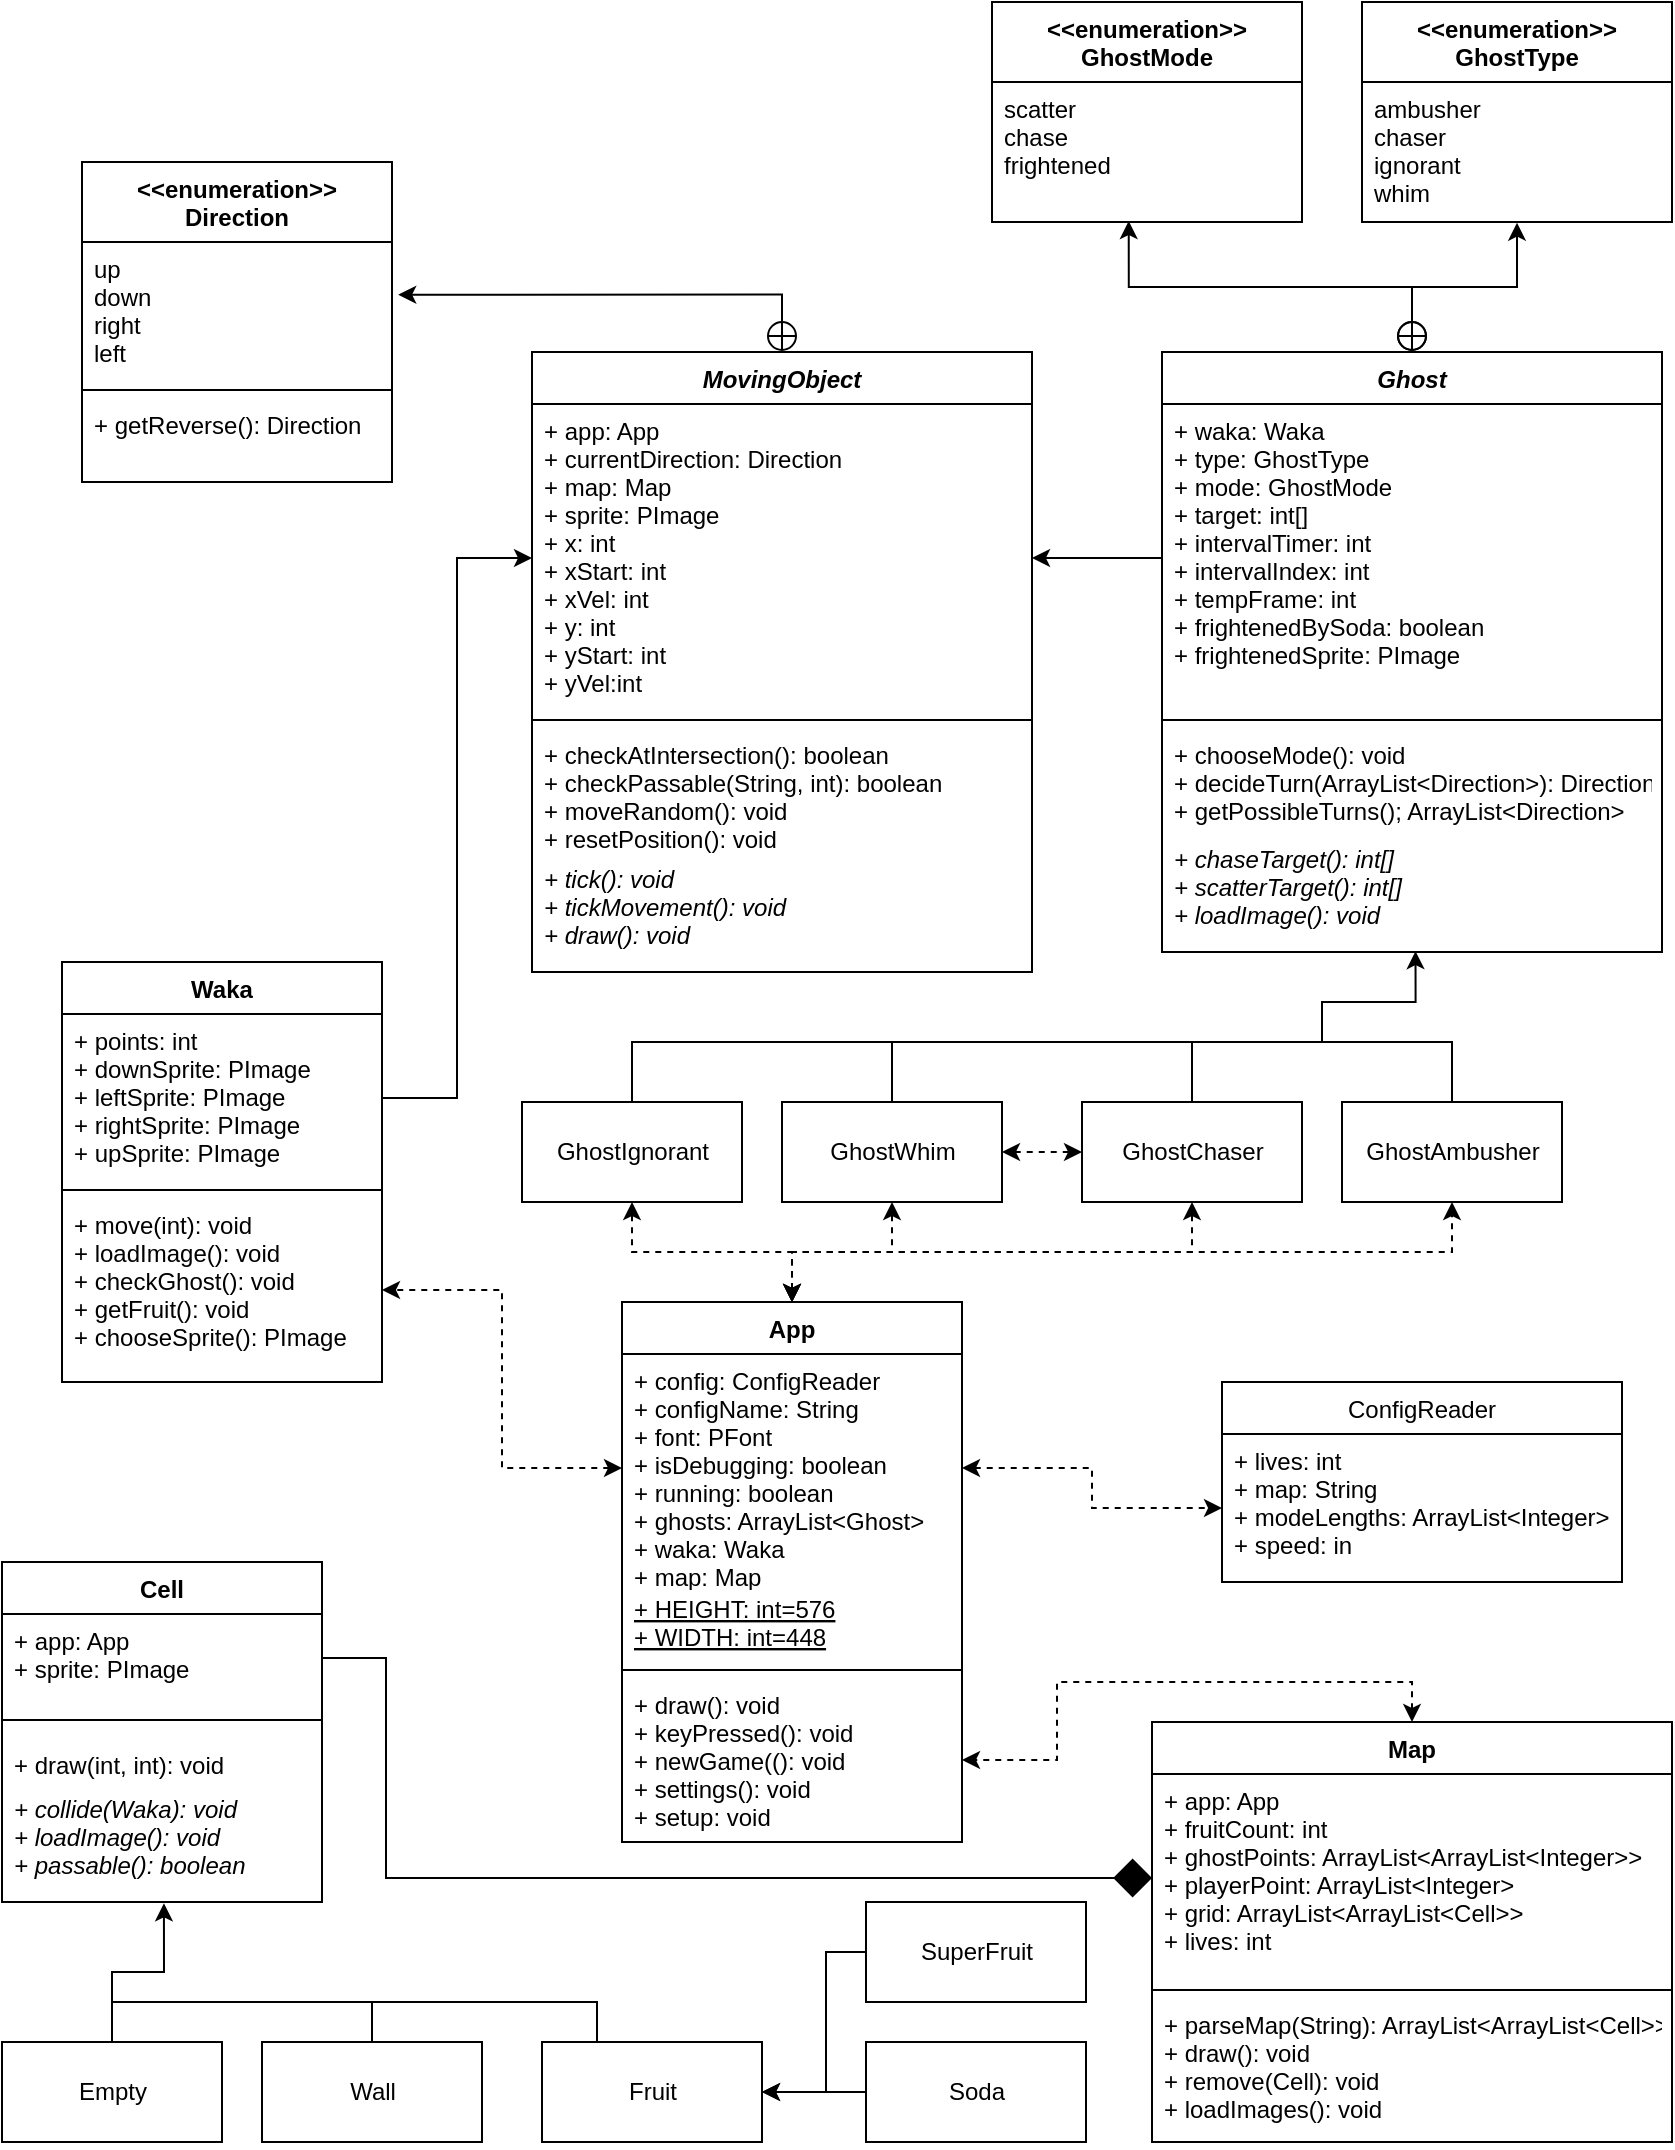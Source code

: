 <mxfile version="13.6.5">
    <diagram id="FBvctqEFa5349peKQnd4" name="Page-1">
        <mxGraphModel dx="1204" dy="1599" grid="1" gridSize="10" guides="1" tooltips="1" connect="1" arrows="1" fold="1" page="1" pageScale="1" pageWidth="850" pageHeight="1100" math="0" shadow="0">
            <root>
                <mxCell id="0"/>
                <mxCell id="1" parent="0"/>
                <mxCell id="110" style="edgeStyle=orthogonalEdgeStyle;rounded=0;orthogonalLoop=1;jettySize=auto;html=1;exitX=0.5;exitY=0;exitDx=0;exitDy=0;dashed=1;startArrow=classic;startFill=1;endArrow=classic;endFill=1;entryX=0.5;entryY=1;entryDx=0;entryDy=0;" parent="1" source="2" target="56" edge="1">
                    <mxGeometry relative="1" as="geometry"/>
                </mxCell>
                <mxCell id="82" style="edgeStyle=orthogonalEdgeStyle;rounded=0;orthogonalLoop=1;jettySize=auto;html=1;exitX=0.5;exitY=0;exitDx=0;exitDy=0;startArrow=classic;startFill=1;endArrow=classic;endFill=1;dashed=1;entryX=1;entryY=0.5;entryDx=0;entryDy=0;" parent="1" source="17" target="5" edge="1">
                    <mxGeometry relative="1" as="geometry">
                        <mxPoint x="358" y="-308" as="targetPoint"/>
                    </mxGeometry>
                </mxCell>
                <mxCell id="52" value="GhostAmbusher" style="html=1;" parent="1" vertex="1">
                    <mxGeometry x="678" y="-530" width="110" height="50" as="geometry"/>
                </mxCell>
                <mxCell id="54" value="GhostChaser" style="html=1;" parent="1" vertex="1">
                    <mxGeometry x="548" y="-530" width="110" height="50" as="geometry"/>
                </mxCell>
                <mxCell id="101" style="edgeStyle=orthogonalEdgeStyle;rounded=0;orthogonalLoop=1;jettySize=auto;html=1;exitX=0.5;exitY=0;exitDx=0;exitDy=0;startArrow=none;startFill=0;endArrow=classic;endFill=1;entryX=0.507;entryY=0.993;entryDx=0;entryDy=0;entryPerimeter=0;" parent="1" source="55" target="106" edge="1">
                    <mxGeometry relative="1" as="geometry">
                        <Array as="points">
                            <mxPoint x="323" y="-560"/>
                            <mxPoint x="668" y="-560"/>
                            <mxPoint x="668" y="-580"/>
                            <mxPoint x="715" y="-580"/>
                        </Array>
                    </mxGeometry>
                </mxCell>
                <mxCell id="55" value="GhostIgnorant" style="html=1;" parent="1" vertex="1">
                    <mxGeometry x="268" y="-530" width="110" height="50" as="geometry"/>
                </mxCell>
                <mxCell id="117" style="edgeStyle=orthogonalEdgeStyle;rounded=0;orthogonalLoop=1;jettySize=auto;html=1;exitX=1;exitY=0.5;exitDx=0;exitDy=0;entryX=0;entryY=0.5;entryDx=0;entryDy=0;dashed=1;startArrow=classic;startFill=1;endArrow=classic;endFill=1;" parent="1" source="56" target="54" edge="1">
                    <mxGeometry relative="1" as="geometry"/>
                </mxCell>
                <mxCell id="56" value="GhostWhim" style="html=1;" parent="1" vertex="1">
                    <mxGeometry x="398" y="-530" width="110" height="50" as="geometry"/>
                </mxCell>
                <mxCell id="80" style="edgeStyle=orthogonalEdgeStyle;rounded=0;orthogonalLoop=1;jettySize=auto;html=1;exitX=0.5;exitY=0;exitDx=0;exitDy=0;endArrow=classic;endFill=1;startArrow=circlePlus;startFill=0;entryX=0.441;entryY=0.993;entryDx=0;entryDy=0;entryPerimeter=0;" parent="1" source="35" target="71" edge="1">
                    <mxGeometry relative="1" as="geometry">
                        <mxPoint x="588" y="-900" as="targetPoint"/>
                    </mxGeometry>
                </mxCell>
                <mxCell id="81" style="edgeStyle=orthogonalEdgeStyle;rounded=0;orthogonalLoop=1;jettySize=auto;html=1;entryX=0.5;entryY=1.005;entryDx=0;entryDy=0;entryPerimeter=0;startArrow=circlePlus;startFill=0;endArrow=classic;endFill=1;" parent="1" source="35" target="79" edge="1">
                    <mxGeometry relative="1" as="geometry"/>
                </mxCell>
                <mxCell id="103" style="edgeStyle=orthogonalEdgeStyle;rounded=0;orthogonalLoop=1;jettySize=auto;html=1;exitX=0.5;exitY=0;exitDx=0;exitDy=0;entryX=0.5;entryY=0;entryDx=0;entryDy=0;startArrow=none;startFill=0;endArrow=none;endFill=0;" parent="1" source="55" target="56" edge="1">
                    <mxGeometry relative="1" as="geometry">
                        <Array as="points">
                            <mxPoint x="323" y="-560"/>
                            <mxPoint x="453" y="-560"/>
                        </Array>
                    </mxGeometry>
                </mxCell>
                <mxCell id="104" style="edgeStyle=orthogonalEdgeStyle;rounded=0;orthogonalLoop=1;jettySize=auto;html=1;exitX=0.5;exitY=0;exitDx=0;exitDy=0;entryX=0.5;entryY=0;entryDx=0;entryDy=0;startArrow=none;startFill=0;endArrow=none;endFill=0;" parent="1" source="55" target="54" edge="1">
                    <mxGeometry relative="1" as="geometry">
                        <Array as="points">
                            <mxPoint x="323" y="-560"/>
                            <mxPoint x="603" y="-560"/>
                        </Array>
                    </mxGeometry>
                </mxCell>
                <mxCell id="105" style="edgeStyle=orthogonalEdgeStyle;rounded=0;orthogonalLoop=1;jettySize=auto;html=1;exitX=0.5;exitY=0;exitDx=0;exitDy=0;entryX=0.5;entryY=0;entryDx=0;entryDy=0;startArrow=none;startFill=0;endArrow=none;endFill=0;" parent="1" source="55" target="52" edge="1">
                    <mxGeometry relative="1" as="geometry">
                        <Array as="points">
                            <mxPoint x="323" y="-560"/>
                            <mxPoint x="733" y="-560"/>
                        </Array>
                    </mxGeometry>
                </mxCell>
                <mxCell id="107" style="edgeStyle=orthogonalEdgeStyle;rounded=0;orthogonalLoop=1;jettySize=auto;html=1;exitX=1;exitY=0.5;exitDx=0;exitDy=0;startArrow=none;startFill=0;endArrow=classic;endFill=1;" parent="1" source="32" target="7" edge="1">
                    <mxGeometry relative="1" as="geometry"/>
                </mxCell>
                <mxCell id="109" style="edgeStyle=orthogonalEdgeStyle;rounded=0;orthogonalLoop=1;jettySize=auto;html=1;exitX=1;exitY=0.5;exitDx=0;exitDy=0;entryX=0;entryY=0.5;entryDx=0;entryDy=0;startArrow=classic;startFill=1;endArrow=classic;endFill=1;dashed=1;" parent="1" source="3" target="44" edge="1">
                    <mxGeometry relative="1" as="geometry"/>
                </mxCell>
                <mxCell id="113" style="edgeStyle=orthogonalEdgeStyle;rounded=0;orthogonalLoop=1;jettySize=auto;html=1;exitX=0.5;exitY=0;exitDx=0;exitDy=0;dashed=1;startArrow=classic;startFill=1;endArrow=classic;endFill=1;entryX=0.5;entryY=1;entryDx=0;entryDy=0;" parent="1" source="2" target="55" edge="1">
                    <mxGeometry relative="1" as="geometry"/>
                </mxCell>
                <mxCell id="114" style="edgeStyle=orthogonalEdgeStyle;rounded=0;orthogonalLoop=1;jettySize=auto;html=1;exitX=0.5;exitY=0;exitDx=0;exitDy=0;dashed=1;startArrow=classic;startFill=1;endArrow=classic;endFill=1;entryX=0.5;entryY=1;entryDx=0;entryDy=0;" parent="1" source="2" target="54" edge="1">
                    <mxGeometry relative="1" as="geometry"/>
                </mxCell>
                <mxCell id="115" style="edgeStyle=orthogonalEdgeStyle;rounded=0;orthogonalLoop=1;jettySize=auto;html=1;exitX=0.5;exitY=0;exitDx=0;exitDy=0;dashed=1;startArrow=classic;startFill=1;endArrow=classic;endFill=1;entryX=0.5;entryY=1;entryDx=0;entryDy=0;" parent="1" source="2" target="52" edge="1">
                    <mxGeometry relative="1" as="geometry"/>
                </mxCell>
                <mxCell id="116" style="edgeStyle=orthogonalEdgeStyle;rounded=0;orthogonalLoop=1;jettySize=auto;html=1;exitX=0;exitY=0.5;exitDx=0;exitDy=0;entryX=1;entryY=0.5;entryDx=0;entryDy=0;dashed=1;startArrow=classic;startFill=1;endArrow=classic;endFill=1;" parent="1" source="3" target="34" edge="1">
                    <mxGeometry relative="1" as="geometry"/>
                </mxCell>
                <mxCell id="132" style="edgeStyle=orthogonalEdgeStyle;rounded=0;orthogonalLoop=1;jettySize=auto;html=1;exitX=0.5;exitY=0;exitDx=0;exitDy=0;startArrow=none;startFill=0;endArrow=classic;endFill=1;endSize=6;entryX=0.506;entryY=1.011;entryDx=0;entryDy=0;entryPerimeter=0;" parent="1" source="126" target="125" edge="1">
                    <mxGeometry relative="1" as="geometry">
                        <mxPoint x="138" y="-120" as="targetPoint"/>
                    </mxGeometry>
                </mxCell>
                <mxCell id="126" value="Empty" style="html=1;" parent="1" vertex="1">
                    <mxGeometry x="8" y="-60" width="110" height="50" as="geometry"/>
                </mxCell>
                <mxCell id="127" value="Wall" style="html=1;" parent="1" vertex="1">
                    <mxGeometry x="138" y="-60" width="110" height="50" as="geometry"/>
                </mxCell>
                <mxCell id="138" style="edgeStyle=orthogonalEdgeStyle;rounded=0;orthogonalLoop=1;jettySize=auto;html=1;exitX=1;exitY=0.5;exitDx=0;exitDy=0;entryX=0;entryY=0.5;entryDx=0;entryDy=0;startArrow=classic;startFill=1;endArrow=none;endFill=0;endSize=6;fontColor=#f0f0f0;" parent="1" source="128" target="129" edge="1">
                    <mxGeometry relative="1" as="geometry">
                        <Array as="points">
                            <mxPoint x="420" y="-35"/>
                            <mxPoint x="420" y="-105"/>
                        </Array>
                    </mxGeometry>
                </mxCell>
                <mxCell id="128" value="Fruit" style="html=1;" parent="1" vertex="1">
                    <mxGeometry x="278" y="-60" width="110" height="50" as="geometry"/>
                </mxCell>
                <mxCell id="129" value="SuperFruit" style="html=1;" parent="1" vertex="1">
                    <mxGeometry x="440" y="-130" width="110" height="50" as="geometry"/>
                </mxCell>
                <mxCell id="130" value="Soda" style="html=1;" parent="1" vertex="1">
                    <mxGeometry x="440" y="-60" width="110" height="50" as="geometry"/>
                </mxCell>
                <mxCell id="133" style="edgeStyle=orthogonalEdgeStyle;rounded=0;orthogonalLoop=1;jettySize=auto;html=1;exitX=0.5;exitY=0;exitDx=0;exitDy=0;startArrow=none;startFill=0;endArrow=none;endFill=0;endSize=6;entryX=0.5;entryY=0;entryDx=0;entryDy=0;" parent="1" source="126" target="127" edge="1">
                    <mxGeometry relative="1" as="geometry">
                        <mxPoint x="138" y="-120" as="targetPoint"/>
                    </mxGeometry>
                </mxCell>
                <mxCell id="134" style="edgeStyle=orthogonalEdgeStyle;rounded=0;orthogonalLoop=1;jettySize=auto;html=1;exitX=0.5;exitY=0;exitDx=0;exitDy=0;startArrow=none;startFill=0;endArrow=none;endFill=0;endSize=6;entryX=0.25;entryY=0;entryDx=0;entryDy=0;" parent="1" source="126" target="128" edge="1">
                    <mxGeometry relative="1" as="geometry">
                        <mxPoint x="138" y="-120" as="targetPoint"/>
                    </mxGeometry>
                </mxCell>
                <mxCell id="43" value="ConfigReader" style="swimlane;fontStyle=0;childLayout=stackLayout;horizontal=1;startSize=26;fillColor=none;horizontalStack=0;resizeParent=1;resizeParentMax=0;resizeLast=0;collapsible=1;marginBottom=0;" parent="1" vertex="1">
                    <mxGeometry x="618" y="-390" width="200" height="100" as="geometry"/>
                </mxCell>
                <mxCell id="44" value="+ lives: int&#10;+ map: String&#10;+ modeLengths: ArrayList&lt;Integer&gt;&#10;+ speed: in" style="text;strokeColor=none;fillColor=none;align=left;verticalAlign=top;spacingLeft=4;spacingRight=4;overflow=hidden;rotatable=0;points=[[0,0.5],[1,0.5]];portConstraint=eastwest;" parent="43" vertex="1">
                    <mxGeometry y="26" width="200" height="74" as="geometry"/>
                </mxCell>
                <mxCell id="137" style="edgeStyle=orthogonalEdgeStyle;rounded=0;orthogonalLoop=1;jettySize=auto;html=1;exitX=0.5;exitY=0;exitDx=0;exitDy=0;entryX=1.02;entryY=0.376;entryDx=0;entryDy=0;entryPerimeter=0;startArrow=circlePlus;startFill=0;endArrow=classic;endFill=1;endSize=6;" parent="1" source="6" target="67" edge="1">
                    <mxGeometry relative="1" as="geometry"/>
                </mxCell>
                <mxCell id="31" value="Waka" style="swimlane;fontStyle=1;align=center;verticalAlign=top;childLayout=stackLayout;horizontal=1;startSize=26;horizontalStack=0;resizeParent=1;resizeParentMax=0;resizeLast=0;collapsible=1;marginBottom=0;" parent="1" vertex="1">
                    <mxGeometry x="38" y="-600" width="160" height="210" as="geometry"/>
                </mxCell>
                <mxCell id="32" value="+ points: int&#10;+ downSprite: PImage&#10;+ leftSprite: PImage&#10;+ rightSprite: PImage&#10;+ upSprite: PImage&#10;" style="text;strokeColor=none;fillColor=none;align=left;verticalAlign=top;spacingLeft=4;spacingRight=4;overflow=hidden;rotatable=0;points=[[0,0.5],[1,0.5]];portConstraint=eastwest;" parent="31" vertex="1">
                    <mxGeometry y="26" width="160" height="84" as="geometry"/>
                </mxCell>
                <mxCell id="33" value="" style="line;strokeWidth=1;fillColor=none;align=left;verticalAlign=middle;spacingTop=-1;spacingLeft=3;spacingRight=3;rotatable=0;labelPosition=right;points=[];portConstraint=eastwest;" parent="31" vertex="1">
                    <mxGeometry y="110" width="160" height="8" as="geometry"/>
                </mxCell>
                <mxCell id="34" value="+ move(int): void&#10;+ loadImage(): void&#10;+ checkGhost(): void&#10;+ getFruit(): void&#10;+ chooseSprite(): PImage&#10;" style="text;strokeColor=none;fillColor=none;align=left;verticalAlign=top;spacingLeft=4;spacingRight=4;overflow=hidden;rotatable=0;points=[[0,0.5],[1,0.5]];portConstraint=eastwest;" parent="31" vertex="1">
                    <mxGeometry y="118" width="160" height="92" as="geometry"/>
                </mxCell>
                <mxCell id="118" value="Cell" style="swimlane;fontStyle=1;align=center;verticalAlign=top;childLayout=stackLayout;horizontal=1;startSize=26;horizontalStack=0;resizeParent=1;resizeParentMax=0;resizeLast=0;collapsible=1;marginBottom=0;" parent="1" vertex="1">
                    <mxGeometry x="8" y="-300" width="160" height="170" as="geometry"/>
                </mxCell>
                <mxCell id="119" value="+ app: App&#10;+ sprite: PImage" style="text;strokeColor=none;fillColor=none;align=left;verticalAlign=top;spacingLeft=4;spacingRight=4;overflow=hidden;rotatable=0;points=[[0,0.5],[1,0.5]];portConstraint=eastwest;" parent="118" vertex="1">
                    <mxGeometry y="26" width="160" height="44" as="geometry"/>
                </mxCell>
                <mxCell id="120" value="" style="line;strokeWidth=1;fillColor=none;align=left;verticalAlign=middle;spacingTop=-1;spacingLeft=3;spacingRight=3;rotatable=0;labelPosition=right;points=[];portConstraint=eastwest;" parent="118" vertex="1">
                    <mxGeometry y="70" width="160" height="18" as="geometry"/>
                </mxCell>
                <mxCell id="121" value="+ draw(int, int): void&#10;" style="text;strokeColor=none;fillColor=none;align=left;verticalAlign=top;spacingLeft=4;spacingRight=4;overflow=hidden;rotatable=0;points=[[0,0.5],[1,0.5]];portConstraint=eastwest;" parent="118" vertex="1">
                    <mxGeometry y="88" width="160" height="22" as="geometry"/>
                </mxCell>
                <mxCell id="125" value="+ collide(Waka): void&#10;+ loadImage(): void&#10;+ passable(): boolean" style="text;strokeColor=none;fillColor=none;align=left;verticalAlign=top;spacingLeft=4;spacingRight=4;overflow=hidden;rotatable=0;points=[[0,0.5],[1,0.5]];portConstraint=eastwest;fontStyle=2;" parent="118" vertex="1">
                    <mxGeometry y="110" width="160" height="60" as="geometry"/>
                </mxCell>
                <mxCell id="35" value="Ghost" style="swimlane;fontStyle=3;align=center;verticalAlign=top;childLayout=stackLayout;horizontal=1;startSize=26;horizontalStack=0;resizeParent=1;resizeParentMax=0;resizeLast=0;collapsible=1;marginBottom=0;" parent="1" vertex="1">
                    <mxGeometry x="588" y="-905" width="250" height="300" as="geometry"/>
                </mxCell>
                <mxCell id="36" value="+ waka: Waka&#10;+ type: GhostType&#10;+ mode: GhostMode&#10;+ target: int[]&#10;+ intervalTimer: int&#10;+ intervalIndex: int&#10;+ tempFrame: int&#10;+ frightenedBySoda: boolean&#10;+ frightenedSprite: PImage" style="text;strokeColor=none;fillColor=none;align=left;verticalAlign=top;spacingLeft=4;spacingRight=4;overflow=hidden;rotatable=0;points=[[0,0.5],[1,0.5]];portConstraint=eastwest;" parent="35" vertex="1">
                    <mxGeometry y="26" width="250" height="154" as="geometry"/>
                </mxCell>
                <mxCell id="37" value="" style="line;strokeWidth=1;fillColor=none;align=left;verticalAlign=middle;spacingTop=-1;spacingLeft=3;spacingRight=3;rotatable=0;labelPosition=right;points=[];portConstraint=eastwest;" parent="35" vertex="1">
                    <mxGeometry y="180" width="250" height="8" as="geometry"/>
                </mxCell>
                <mxCell id="38" value="+ chooseMode(): void&#10;+ decideTurn(ArrayList&lt;Direction&gt;): Direction&#10;+ getPossibleTurns(); ArrayList&lt;Direction&gt;&#10;" style="text;strokeColor=none;fillColor=none;align=left;verticalAlign=top;spacingLeft=4;spacingRight=4;overflow=hidden;rotatable=0;points=[[0,0.5],[1,0.5]];portConstraint=eastwest;" parent="35" vertex="1">
                    <mxGeometry y="188" width="250" height="52" as="geometry"/>
                </mxCell>
                <mxCell id="106" value="+ chaseTarget(): int[]&#10;+ scatterTarget(): int[]&#10;+ loadImage(): void" style="text;strokeColor=none;fillColor=none;align=left;verticalAlign=top;spacingLeft=4;spacingRight=4;overflow=hidden;rotatable=0;points=[[0,0.5],[1,0.5]];portConstraint=eastwest;fontStyle=2;" parent="35" vertex="1">
                    <mxGeometry y="240" width="250" height="60" as="geometry"/>
                </mxCell>
                <mxCell id="78" value="&lt;&lt;enumeration&gt;&gt;&#10;GhostType" style="swimlane;fontStyle=1;align=center;verticalAlign=top;childLayout=stackLayout;horizontal=1;startSize=40;horizontalStack=0;resizeParent=1;resizeParentMax=0;resizeLast=0;collapsible=1;marginBottom=0;" parent="1" vertex="1">
                    <mxGeometry x="688" y="-1080" width="155" height="110" as="geometry">
                        <mxRectangle x="345" y="-1630" width="130" height="30" as="alternateBounds"/>
                    </mxGeometry>
                </mxCell>
                <mxCell id="79" value="ambusher&#10;chaser&#10;ignorant&#10;whim" style="text;strokeColor=none;fillColor=none;align=left;verticalAlign=top;spacingLeft=4;spacingRight=4;overflow=hidden;rotatable=0;points=[[0,0.5],[1,0.5]];portConstraint=eastwest;" parent="78" vertex="1">
                    <mxGeometry y="40" width="155" height="70" as="geometry"/>
                </mxCell>
                <mxCell id="70" value="&lt;&lt;enumeration&gt;&gt;&#10;GhostMode" style="swimlane;fontStyle=1;align=center;verticalAlign=top;childLayout=stackLayout;horizontal=1;startSize=40;horizontalStack=0;resizeParent=1;resizeParentMax=0;resizeLast=0;collapsible=1;marginBottom=0;" parent="1" vertex="1">
                    <mxGeometry x="503" y="-1080" width="155" height="110" as="geometry">
                        <mxRectangle x="345" y="-1630" width="130" height="30" as="alternateBounds"/>
                    </mxGeometry>
                </mxCell>
                <mxCell id="71" value="scatter&#10;chase&#10;frightened" style="text;strokeColor=none;fillColor=none;align=left;verticalAlign=top;spacingLeft=4;spacingRight=4;overflow=hidden;rotatable=0;points=[[0,0.5],[1,0.5]];portConstraint=eastwest;" parent="70" vertex="1">
                    <mxGeometry y="40" width="155" height="70" as="geometry"/>
                </mxCell>
                <mxCell id="66" value="&lt;&lt;enumeration&gt;&gt;&#10;Direction" style="swimlane;fontStyle=1;align=center;verticalAlign=top;childLayout=stackLayout;horizontal=1;startSize=40;horizontalStack=0;resizeParent=1;resizeParentMax=0;resizeLast=0;collapsible=1;marginBottom=0;" parent="1" vertex="1">
                    <mxGeometry x="48" y="-1000" width="155" height="160" as="geometry">
                        <mxRectangle x="345" y="-1630" width="130" height="30" as="alternateBounds"/>
                    </mxGeometry>
                </mxCell>
                <mxCell id="67" value="up&#10;down&#10;right&#10;left" style="text;strokeColor=none;fillColor=none;align=left;verticalAlign=top;spacingLeft=4;spacingRight=4;overflow=hidden;rotatable=0;points=[[0,0.5],[1,0.5]];portConstraint=eastwest;" parent="66" vertex="1">
                    <mxGeometry y="40" width="155" height="70" as="geometry"/>
                </mxCell>
                <mxCell id="68" value="" style="line;strokeWidth=1;fillColor=none;align=left;verticalAlign=middle;spacingTop=-1;spacingLeft=3;spacingRight=3;rotatable=0;labelPosition=right;points=[];portConstraint=eastwest;" parent="66" vertex="1">
                    <mxGeometry y="110" width="155" height="8" as="geometry"/>
                </mxCell>
                <mxCell id="69" value="+ getReverse(): Direction" style="text;strokeColor=none;fillColor=none;align=left;verticalAlign=top;spacingLeft=4;spacingRight=4;overflow=hidden;rotatable=0;points=[[0,0.5],[1,0.5]];portConstraint=eastwest;" parent="66" vertex="1">
                    <mxGeometry y="118" width="155" height="42" as="geometry"/>
                </mxCell>
                <mxCell id="83" style="edgeStyle=orthogonalEdgeStyle;rounded=0;orthogonalLoop=1;jettySize=auto;html=1;exitX=0;exitY=0.5;exitDx=0;exitDy=0;startArrow=none;startFill=0;endArrow=classic;endFill=1;" parent="1" source="36" target="7" edge="1">
                    <mxGeometry relative="1" as="geometry"/>
                </mxCell>
                <mxCell id="6" value="MovingObject" style="swimlane;fontStyle=3;align=center;verticalAlign=top;childLayout=stackLayout;horizontal=1;startSize=26;horizontalStack=0;resizeParent=1;resizeParentMax=0;resizeLast=0;collapsible=1;marginBottom=0;" parent="1" vertex="1">
                    <mxGeometry x="273" y="-905" width="250" height="310" as="geometry"/>
                </mxCell>
                <mxCell id="7" value="+ app: App&#10;+ currentDirection: Direction&#10;+ map: Map&#10;+ sprite: PImage&#10;+ x: int&#10;+ xStart: int&#10;+ xVel: int&#10;+ y: int&#10;+ yStart: int&#10;+ yVel:int&#10;" style="text;strokeColor=none;fillColor=none;align=left;verticalAlign=top;spacingLeft=4;spacingRight=4;overflow=hidden;rotatable=0;points=[[0,0.5],[1,0.5]];portConstraint=eastwest;" parent="6" vertex="1">
                    <mxGeometry y="26" width="250" height="154" as="geometry"/>
                </mxCell>
                <mxCell id="8" value="" style="line;strokeWidth=1;fillColor=none;align=left;verticalAlign=middle;spacingTop=-1;spacingLeft=3;spacingRight=3;rotatable=0;labelPosition=right;points=[];portConstraint=eastwest;" parent="6" vertex="1">
                    <mxGeometry y="180" width="250" height="8" as="geometry"/>
                </mxCell>
                <mxCell id="9" value="+ checkAtIntersection(): boolean&#10;+ checkPassable(String, int): boolean&#10;+ moveRandom(): void&#10;+ resetPosition(): void" style="text;strokeColor=none;fillColor=none;align=left;verticalAlign=top;spacingLeft=4;spacingRight=4;overflow=hidden;rotatable=0;points=[[0,0.5],[1,0.5]];portConstraint=eastwest;fontStyle=0;" parent="6" vertex="1">
                    <mxGeometry y="188" width="250" height="62" as="geometry"/>
                </mxCell>
                <mxCell id="51" value="+ tick(): void&#10;+ tickMovement(): void&#10;+ draw(): void" style="text;strokeColor=none;fillColor=none;align=left;verticalAlign=top;spacingLeft=4;spacingRight=4;overflow=hidden;rotatable=0;points=[[0,0.5],[1,0.5]];portConstraint=eastwest;fontStyle=2;" parent="6" vertex="1">
                    <mxGeometry y="250" width="250" height="60" as="geometry"/>
                </mxCell>
                <mxCell id="17" value="Map&#10;" style="swimlane;fontStyle=1;align=center;verticalAlign=top;childLayout=stackLayout;horizontal=1;startSize=26;horizontalStack=0;resizeParent=1;resizeParentMax=0;resizeLast=0;collapsible=1;marginBottom=0;" parent="1" vertex="1">
                    <mxGeometry x="583" y="-220" width="260" height="210" as="geometry"/>
                </mxCell>
                <mxCell id="18" value="+ app: App&#10;+ fruitCount: int&#10;+ ghostPoints: ArrayList&lt;ArrayList&lt;Integer&gt;&gt;&#10;+ playerPoint: ArrayList&lt;Integer&gt;&#10;+ grid: ArrayList&lt;ArrayList&lt;Cell&gt;&gt;&#10;+ lives: int&#10;" style="text;strokeColor=none;fillColor=none;align=left;verticalAlign=top;spacingLeft=4;spacingRight=4;overflow=hidden;rotatable=0;points=[[0,0.5],[1,0.5]];portConstraint=eastwest;" parent="17" vertex="1">
                    <mxGeometry y="26" width="260" height="104" as="geometry"/>
                </mxCell>
                <mxCell id="19" value="" style="line;strokeWidth=1;fillColor=none;align=left;verticalAlign=middle;spacingTop=-1;spacingLeft=3;spacingRight=3;rotatable=0;labelPosition=right;points=[];portConstraint=eastwest;" parent="17" vertex="1">
                    <mxGeometry y="130" width="260" height="8" as="geometry"/>
                </mxCell>
                <mxCell id="20" value="+ parseMap(String): ArrayList&lt;ArrayList&lt;Cell&gt;&gt;&#10;+ draw(): void&#10;+ remove(Cell): void&#10;+ loadImages(): void&#10; " style="text;strokeColor=none;fillColor=none;align=left;verticalAlign=top;spacingLeft=4;spacingRight=4;overflow=hidden;rotatable=0;points=[[0,0.5],[1,0.5]];portConstraint=eastwest;" parent="17" vertex="1">
                    <mxGeometry y="138" width="260" height="72" as="geometry"/>
                </mxCell>
                <mxCell id="140" style="edgeStyle=orthogonalEdgeStyle;rounded=0;orthogonalLoop=1;jettySize=auto;html=1;exitX=1;exitY=0.5;exitDx=0;exitDy=0;entryX=0;entryY=0.5;entryDx=0;entryDy=0;startArrow=classic;startFill=1;endArrow=none;endFill=0;endSize=6;fontColor=#f0f0f0;" parent="1" source="128" target="130" edge="1">
                    <mxGeometry relative="1" as="geometry"/>
                </mxCell>
                <mxCell id="141" style="edgeStyle=orthogonalEdgeStyle;rounded=0;orthogonalLoop=1;jettySize=auto;html=1;exitX=0;exitY=0.5;exitDx=0;exitDy=0;entryX=1;entryY=0.5;entryDx=0;entryDy=0;startArrow=diamond;startFill=1;endArrow=none;endFill=0;endSize=6;fontColor=#f0f0f0;startSize=17;" parent="1" source="18" target="119" edge="1">
                    <mxGeometry relative="1" as="geometry">
                        <Array as="points">
                            <mxPoint x="200" y="-142"/>
                            <mxPoint x="200" y="-252"/>
                        </Array>
                    </mxGeometry>
                </mxCell>
                <mxCell id="2" value="App" style="swimlane;fontStyle=1;align=center;verticalAlign=top;childLayout=stackLayout;horizontal=1;startSize=26;horizontalStack=0;resizeParent=1;resizeParentMax=0;resizeLast=0;collapsible=1;marginBottom=0;" parent="1" vertex="1">
                    <mxGeometry x="318" y="-430" width="170" height="270" as="geometry"/>
                </mxCell>
                <mxCell id="3" value="+ config: ConfigReader&#10;+ configName: String&#10;+ font: PFont&#10;+ isDebugging: boolean&#10;+ running: boolean&#10;+ ghosts: ArrayList&lt;Ghost&gt;&#10;+ waka: Waka&#10;+ map: Map&#10;+ tempFrame: int&#10;" style="text;strokeColor=none;fillColor=none;align=left;verticalAlign=top;spacingLeft=4;spacingRight=4;overflow=hidden;rotatable=0;points=[[0,0.5],[1,0.5]];portConstraint=eastwest;" parent="2" vertex="1">
                    <mxGeometry y="26" width="170" height="114" as="geometry"/>
                </mxCell>
                <mxCell id="142" value="+ HEIGHT: int=576&#10;+ WIDTH: int=448" style="text;strokeColor=none;fillColor=none;align=left;verticalAlign=top;spacingLeft=4;spacingRight=4;overflow=hidden;rotatable=0;points=[[0,0.5],[1,0.5]];portConstraint=eastwest;fontStyle=4;" parent="2" vertex="1">
                    <mxGeometry y="140" width="170" height="40" as="geometry"/>
                </mxCell>
                <mxCell id="4" value="" style="line;strokeWidth=1;fillColor=none;align=left;verticalAlign=middle;spacingTop=-1;spacingLeft=3;spacingRight=3;rotatable=0;labelPosition=right;points=[];portConstraint=eastwest;" parent="2" vertex="1">
                    <mxGeometry y="180" width="170" height="8" as="geometry"/>
                </mxCell>
                <mxCell id="5" value="+ draw(): void&#10;+ keyPressed(): void&#10;+ newGame((): void&#10;+ settings(): void&#10;+ setup: void" style="text;strokeColor=none;fillColor=none;align=left;verticalAlign=top;spacingLeft=4;spacingRight=4;overflow=hidden;rotatable=0;points=[[0,0.5],[1,0.5]];portConstraint=eastwest;" parent="2" vertex="1">
                    <mxGeometry y="188" width="170" height="82" as="geometry"/>
                </mxCell>
            </root>
        </mxGraphModel>
    </diagram>
</mxfile>